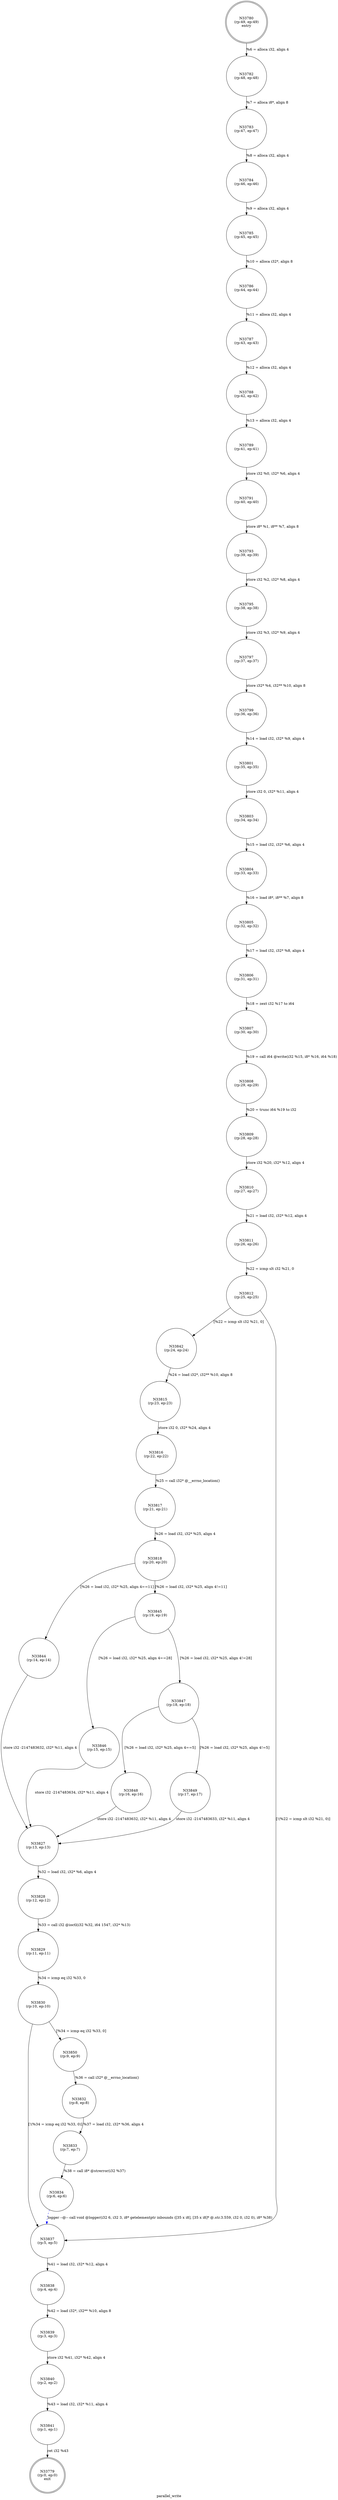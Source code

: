 digraph parallel_write {
label="parallel_write"
33779 [label="N33779\n(rp:0, ep:0)\nexit", shape="doublecircle"]
33780 [label="N33780\n(rp:49, ep:49)\nentry", shape="doublecircle"]
33780 -> 33782 [label="%6 = alloca i32, align 4"]
33782 [label="N33782\n(rp:48, ep:48)", shape="circle"]
33782 -> 33783 [label="%7 = alloca i8*, align 8"]
33783 [label="N33783\n(rp:47, ep:47)", shape="circle"]
33783 -> 33784 [label="%8 = alloca i32, align 4"]
33784 [label="N33784\n(rp:46, ep:46)", shape="circle"]
33784 -> 33785 [label="%9 = alloca i32, align 4"]
33785 [label="N33785\n(rp:45, ep:45)", shape="circle"]
33785 -> 33786 [label="%10 = alloca i32*, align 8"]
33786 [label="N33786\n(rp:44, ep:44)", shape="circle"]
33786 -> 33787 [label="%11 = alloca i32, align 4"]
33787 [label="N33787\n(rp:43, ep:43)", shape="circle"]
33787 -> 33788 [label="%12 = alloca i32, align 4"]
33788 [label="N33788\n(rp:42, ep:42)", shape="circle"]
33788 -> 33789 [label="%13 = alloca i32, align 4"]
33789 [label="N33789\n(rp:41, ep:41)", shape="circle"]
33789 -> 33791 [label="store i32 %0, i32* %6, align 4"]
33791 [label="N33791\n(rp:40, ep:40)", shape="circle"]
33791 -> 33793 [label="store i8* %1, i8** %7, align 8"]
33793 [label="N33793\n(rp:39, ep:39)", shape="circle"]
33793 -> 33795 [label="store i32 %2, i32* %8, align 4"]
33795 [label="N33795\n(rp:38, ep:38)", shape="circle"]
33795 -> 33797 [label="store i32 %3, i32* %9, align 4"]
33797 [label="N33797\n(rp:37, ep:37)", shape="circle"]
33797 -> 33799 [label="store i32* %4, i32** %10, align 8"]
33799 [label="N33799\n(rp:36, ep:36)", shape="circle"]
33799 -> 33801 [label="%14 = load i32, i32* %9, align 4"]
33801 [label="N33801\n(rp:35, ep:35)", shape="circle"]
33801 -> 33803 [label="store i32 0, i32* %11, align 4"]
33803 [label="N33803\n(rp:34, ep:34)", shape="circle"]
33803 -> 33804 [label="%15 = load i32, i32* %6, align 4"]
33804 [label="N33804\n(rp:33, ep:33)", shape="circle"]
33804 -> 33805 [label="%16 = load i8*, i8** %7, align 8"]
33805 [label="N33805\n(rp:32, ep:32)", shape="circle"]
33805 -> 33806 [label="%17 = load i32, i32* %8, align 4"]
33806 [label="N33806\n(rp:31, ep:31)", shape="circle"]
33806 -> 33807 [label="%18 = zext i32 %17 to i64"]
33807 [label="N33807\n(rp:30, ep:30)", shape="circle"]
33807 -> 33808 [label="%19 = call i64 @write(i32 %15, i8* %16, i64 %18)"]
33808 [label="N33808\n(rp:29, ep:29)", shape="circle"]
33808 -> 33809 [label="%20 = trunc i64 %19 to i32"]
33809 [label="N33809\n(rp:28, ep:28)", shape="circle"]
33809 -> 33810 [label="store i32 %20, i32* %12, align 4"]
33810 [label="N33810\n(rp:27, ep:27)", shape="circle"]
33810 -> 33811 [label="%21 = load i32, i32* %12, align 4"]
33811 [label="N33811\n(rp:26, ep:26)", shape="circle"]
33811 -> 33812 [label="%22 = icmp slt i32 %21, 0"]
33812 [label="N33812\n(rp:25, ep:25)", shape="circle"]
33812 -> 33842 [label="[%22 = icmp slt i32 %21, 0]"]
33812 -> 33837 [label="[!(%22 = icmp slt i32 %21, 0)]"]
33815 [label="N33815\n(rp:23, ep:23)", shape="circle"]
33815 -> 33816 [label="store i32 0, i32* %24, align 4"]
33816 [label="N33816\n(rp:22, ep:22)", shape="circle"]
33816 -> 33817 [label="%25 = call i32* @__errno_location()"]
33817 [label="N33817\n(rp:21, ep:21)", shape="circle"]
33817 -> 33818 [label="%26 = load i32, i32* %25, align 4"]
33818 [label="N33818\n(rp:20, ep:20)", shape="circle"]
33818 -> 33844 [label="[%26 = load i32, i32* %25, align 4==11]"]
33818 -> 33845 [label="[%26 = load i32, i32* %25, align 4!=11]"]
33827 [label="N33827\n(rp:13, ep:13)", shape="circle"]
33827 -> 33828 [label="%32 = load i32, i32* %6, align 4"]
33828 [label="N33828\n(rp:12, ep:12)", shape="circle"]
33828 -> 33829 [label="%33 = call i32 @ioctl(i32 %32, i64 1547, i32* %13)"]
33829 [label="N33829\n(rp:11, ep:11)", shape="circle"]
33829 -> 33830 [label="%34 = icmp eq i32 %33, 0"]
33830 [label="N33830\n(rp:10, ep:10)", shape="circle"]
33830 -> 33850 [label="[%34 = icmp eq i32 %33, 0]"]
33830 -> 33837 [label="[!(%34 = icmp eq i32 %33, 0)]"]
33832 [label="N33832\n(rp:8, ep:8)", shape="circle"]
33832 -> 33833 [label="%37 = load i32, i32* %36, align 4"]
33833 [label="N33833\n(rp:7, ep:7)", shape="circle"]
33833 -> 33834 [label="%38 = call i8* @strerror(i32 %37)"]
33834 [label="N33834\n(rp:6, ep:6)", shape="circle"]
33834 -> 33837 [label="logger --@-- call void @logger(i32 6, i32 3, i8* getelementptr inbounds ([35 x i8], [35 x i8]* @.str.3.559, i32 0, i32 0), i8* %38)", style="dashed", color="blue"]
33837 [label="N33837\n(rp:5, ep:5)", shape="circle"]
33837 -> 33838 [label="%41 = load i32, i32* %12, align 4"]
33838 [label="N33838\n(rp:4, ep:4)", shape="circle"]
33838 -> 33839 [label="%42 = load i32*, i32** %10, align 8"]
33839 [label="N33839\n(rp:3, ep:3)", shape="circle"]
33839 -> 33840 [label="store i32 %41, i32* %42, align 4"]
33840 [label="N33840\n(rp:2, ep:2)", shape="circle"]
33840 -> 33841 [label="%43 = load i32, i32* %11, align 4"]
33841 [label="N33841\n(rp:1, ep:1)", shape="circle"]
33841 -> 33779 [label="ret i32 %43"]
33842 [label="N33842\n(rp:24, ep:24)", shape="circle"]
33842 -> 33815 [label="%24 = load i32*, i32** %10, align 8"]
33844 [label="N33844\n(rp:14, ep:14)", shape="circle"]
33844 -> 33827 [label="store i32 -2147483632, i32* %11, align 4"]
33845 [label="N33845\n(rp:19, ep:19)", shape="circle"]
33845 -> 33846 [label="[%26 = load i32, i32* %25, align 4==28]"]
33845 -> 33847 [label="[%26 = load i32, i32* %25, align 4!=28]"]
33846 [label="N33846\n(rp:15, ep:15)", shape="circle"]
33846 -> 33827 [label="store i32 -2147483634, i32* %11, align 4"]
33847 [label="N33847\n(rp:18, ep:18)", shape="circle"]
33847 -> 33848 [label="[%26 = load i32, i32* %25, align 4==5]"]
33847 -> 33849 [label="[%26 = load i32, i32* %25, align 4!=5]"]
33848 [label="N33848\n(rp:16, ep:16)", shape="circle"]
33848 -> 33827 [label="store i32 -2147483632, i32* %11, align 4"]
33849 [label="N33849\n(rp:17, ep:17)", shape="circle"]
33849 -> 33827 [label="store i32 -2147483633, i32* %11, align 4"]
33850 [label="N33850\n(rp:9, ep:9)", shape="circle"]
33850 -> 33832 [label="%36 = call i32* @__errno_location()"]
}
